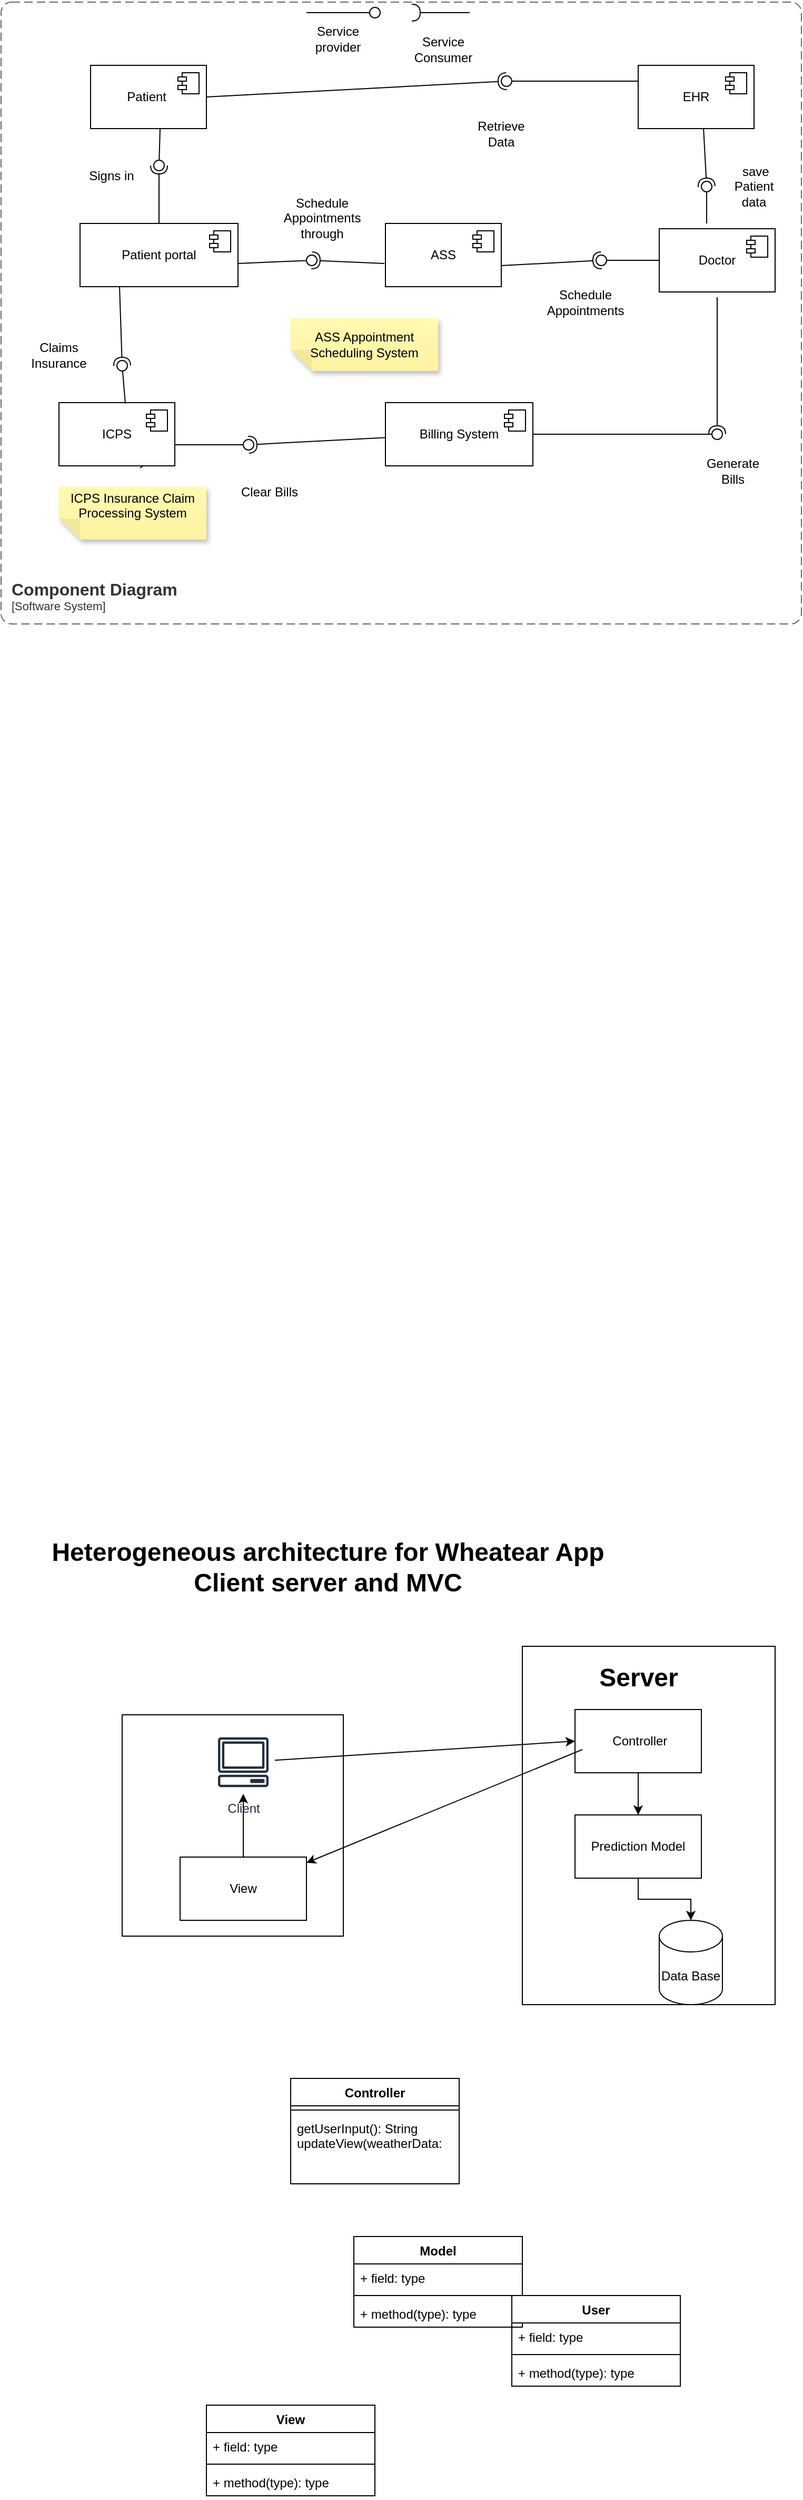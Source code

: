 <mxfile version="22.1.7" type="github">
  <diagram name="Page-1" id="26w9j2wI0-lYgM_mEvnE">
    <mxGraphModel dx="1760" dy="3068" grid="1" gridSize="10" guides="1" tooltips="1" connect="1" arrows="1" fold="1" page="1" pageScale="1" pageWidth="850" pageHeight="1100" math="0" shadow="0">
      <root>
        <mxCell id="0" />
        <mxCell id="1" parent="0" />
        <mxCell id="BVXd0zfF_OTjkGZNNh8Z-2" value="" style="rounded=0;whiteSpace=wrap;html=1;" parent="1" vertex="1">
          <mxGeometry x="520" y="70" width="240" height="340" as="geometry" />
        </mxCell>
        <mxCell id="BVXd0zfF_OTjkGZNNh8Z-21" style="edgeStyle=orthogonalEdgeStyle;rounded=0;orthogonalLoop=1;jettySize=auto;html=1;" parent="1" source="BVXd0zfF_OTjkGZNNh8Z-3" target="BVXd0zfF_OTjkGZNNh8Z-5" edge="1">
          <mxGeometry relative="1" as="geometry" />
        </mxCell>
        <mxCell id="BVXd0zfF_OTjkGZNNh8Z-3" value="Prediction Model" style="rounded=0;whiteSpace=wrap;html=1;" parent="1" vertex="1">
          <mxGeometry x="570" y="230" width="120" height="60" as="geometry" />
        </mxCell>
        <mxCell id="BVXd0zfF_OTjkGZNNh8Z-20" value="" style="edgeStyle=orthogonalEdgeStyle;rounded=0;orthogonalLoop=1;jettySize=auto;html=1;" parent="1" source="BVXd0zfF_OTjkGZNNh8Z-4" target="BVXd0zfF_OTjkGZNNh8Z-3" edge="1">
          <mxGeometry relative="1" as="geometry" />
        </mxCell>
        <mxCell id="BVXd0zfF_OTjkGZNNh8Z-4" value="&amp;nbsp;Controller" style="rounded=0;whiteSpace=wrap;html=1;" parent="1" vertex="1">
          <mxGeometry x="570" y="130" width="120" height="60" as="geometry" />
        </mxCell>
        <mxCell id="BVXd0zfF_OTjkGZNNh8Z-5" value="Data Base&lt;br&gt;" style="shape=cylinder3;whiteSpace=wrap;html=1;boundedLbl=1;backgroundOutline=1;size=15;" parent="1" vertex="1">
          <mxGeometry x="650" y="330" width="60" height="80" as="geometry" />
        </mxCell>
        <mxCell id="BVXd0zfF_OTjkGZNNh8Z-9" value="" style="whiteSpace=wrap;html=1;aspect=fixed;" parent="1" vertex="1">
          <mxGeometry x="140" y="135" width="210" height="210" as="geometry" />
        </mxCell>
        <mxCell id="BVXd0zfF_OTjkGZNNh8Z-15" value="" style="edgeStyle=orthogonalEdgeStyle;rounded=0;orthogonalLoop=1;jettySize=auto;html=1;" parent="1" source="BVXd0zfF_OTjkGZNNh8Z-10" target="BVXd0zfF_OTjkGZNNh8Z-11" edge="1">
          <mxGeometry relative="1" as="geometry" />
        </mxCell>
        <mxCell id="BVXd0zfF_OTjkGZNNh8Z-10" value="View" style="rounded=0;whiteSpace=wrap;html=1;" parent="1" vertex="1">
          <mxGeometry x="195" y="270" width="120" height="60" as="geometry" />
        </mxCell>
        <mxCell id="BVXd0zfF_OTjkGZNNh8Z-11" value="Client" style="sketch=0;outlineConnect=0;fontColor=#232F3E;gradientColor=none;strokeColor=#232F3E;fillColor=#ffffff;dashed=0;verticalLabelPosition=bottom;verticalAlign=top;align=center;html=1;fontSize=12;fontStyle=0;aspect=fixed;shape=mxgraph.aws4.resourceIcon;resIcon=mxgraph.aws4.client;" parent="1" vertex="1">
          <mxGeometry x="225" y="150" width="60" height="60" as="geometry" />
        </mxCell>
        <mxCell id="BVXd0zfF_OTjkGZNNh8Z-12" value="Server&lt;br&gt;" style="text;strokeColor=none;fillColor=none;html=1;fontSize=24;fontStyle=1;verticalAlign=middle;align=center;" parent="1" vertex="1">
          <mxGeometry x="580" y="80" width="100" height="40" as="geometry" />
        </mxCell>
        <mxCell id="BVXd0zfF_OTjkGZNNh8Z-13" value="" style="endArrow=classic;html=1;rounded=0;entryX=0;entryY=0.5;entryDx=0;entryDy=0;" parent="1" source="BVXd0zfF_OTjkGZNNh8Z-11" target="BVXd0zfF_OTjkGZNNh8Z-4" edge="1">
          <mxGeometry width="50" height="50" relative="1" as="geometry">
            <mxPoint x="400" y="230" as="sourcePoint" />
            <mxPoint x="450" y="180" as="targetPoint" />
          </mxGeometry>
        </mxCell>
        <mxCell id="BVXd0zfF_OTjkGZNNh8Z-18" value="" style="endArrow=classic;html=1;rounded=0;exitX=0.058;exitY=0.633;exitDx=0;exitDy=0;exitPerimeter=0;" parent="1" source="BVXd0zfF_OTjkGZNNh8Z-4" target="BVXd0zfF_OTjkGZNNh8Z-10" edge="1">
          <mxGeometry width="50" height="50" relative="1" as="geometry">
            <mxPoint x="400" y="230" as="sourcePoint" />
            <mxPoint x="450" y="180" as="targetPoint" />
          </mxGeometry>
        </mxCell>
        <mxCell id="BVXd0zfF_OTjkGZNNh8Z-23" value="Heterogeneous architecture for Wheatear App&lt;br&gt;Client server and MVC&lt;br&gt;&amp;nbsp;&amp;nbsp;" style="text;strokeColor=none;fillColor=none;html=1;fontSize=24;fontStyle=1;verticalAlign=middle;align=center;" parent="1" vertex="1">
          <mxGeometry x="285" y="-10" width="100" height="40" as="geometry" />
        </mxCell>
        <mxCell id="BVXd0zfF_OTjkGZNNh8Z-24" value="Controller" style="swimlane;fontStyle=1;align=center;verticalAlign=top;childLayout=stackLayout;horizontal=1;startSize=26;horizontalStack=0;resizeParent=1;resizeParentMax=0;resizeLast=0;collapsible=1;marginBottom=0;whiteSpace=wrap;html=1;" parent="1" vertex="1">
          <mxGeometry x="300" y="480" width="160" height="100" as="geometry" />
        </mxCell>
        <mxCell id="BVXd0zfF_OTjkGZNNh8Z-26" value="" style="line;strokeWidth=1;fillColor=none;align=left;verticalAlign=middle;spacingTop=-1;spacingLeft=3;spacingRight=3;rotatable=0;labelPosition=right;points=[];portConstraint=eastwest;strokeColor=inherit;" parent="BVXd0zfF_OTjkGZNNh8Z-24" vertex="1">
          <mxGeometry y="26" width="160" height="8" as="geometry" />
        </mxCell>
        <mxCell id="BVXd0zfF_OTjkGZNNh8Z-27" value="getUserInput(): String&lt;br&gt;updateView(weatherData:&amp;nbsp;" style="text;strokeColor=none;fillColor=none;align=left;verticalAlign=top;spacingLeft=4;spacingRight=4;overflow=hidden;rotatable=0;points=[[0,0.5],[1,0.5]];portConstraint=eastwest;whiteSpace=wrap;html=1;" parent="BVXd0zfF_OTjkGZNNh8Z-24" vertex="1">
          <mxGeometry y="34" width="160" height="66" as="geometry" />
        </mxCell>
        <mxCell id="BVXd0zfF_OTjkGZNNh8Z-28" value="Model" style="swimlane;fontStyle=1;align=center;verticalAlign=top;childLayout=stackLayout;horizontal=1;startSize=26;horizontalStack=0;resizeParent=1;resizeParentMax=0;resizeLast=0;collapsible=1;marginBottom=0;whiteSpace=wrap;html=1;" parent="1" vertex="1">
          <mxGeometry x="360" y="630" width="160" height="86" as="geometry" />
        </mxCell>
        <mxCell id="BVXd0zfF_OTjkGZNNh8Z-29" value="+ field: type" style="text;strokeColor=none;fillColor=none;align=left;verticalAlign=top;spacingLeft=4;spacingRight=4;overflow=hidden;rotatable=0;points=[[0,0.5],[1,0.5]];portConstraint=eastwest;whiteSpace=wrap;html=1;" parent="BVXd0zfF_OTjkGZNNh8Z-28" vertex="1">
          <mxGeometry y="26" width="160" height="26" as="geometry" />
        </mxCell>
        <mxCell id="BVXd0zfF_OTjkGZNNh8Z-30" value="" style="line;strokeWidth=1;fillColor=none;align=left;verticalAlign=middle;spacingTop=-1;spacingLeft=3;spacingRight=3;rotatable=0;labelPosition=right;points=[];portConstraint=eastwest;strokeColor=inherit;" parent="BVXd0zfF_OTjkGZNNh8Z-28" vertex="1">
          <mxGeometry y="52" width="160" height="8" as="geometry" />
        </mxCell>
        <mxCell id="BVXd0zfF_OTjkGZNNh8Z-31" value="+ method(type): type" style="text;strokeColor=none;fillColor=none;align=left;verticalAlign=top;spacingLeft=4;spacingRight=4;overflow=hidden;rotatable=0;points=[[0,0.5],[1,0.5]];portConstraint=eastwest;whiteSpace=wrap;html=1;" parent="BVXd0zfF_OTjkGZNNh8Z-28" vertex="1">
          <mxGeometry y="60" width="160" height="26" as="geometry" />
        </mxCell>
        <mxCell id="BVXd0zfF_OTjkGZNNh8Z-32" value="View" style="swimlane;fontStyle=1;align=center;verticalAlign=top;childLayout=stackLayout;horizontal=1;startSize=26;horizontalStack=0;resizeParent=1;resizeParentMax=0;resizeLast=0;collapsible=1;marginBottom=0;whiteSpace=wrap;html=1;" parent="1" vertex="1">
          <mxGeometry x="220" y="790" width="160" height="86" as="geometry" />
        </mxCell>
        <mxCell id="BVXd0zfF_OTjkGZNNh8Z-33" value="+ field: type" style="text;strokeColor=none;fillColor=none;align=left;verticalAlign=top;spacingLeft=4;spacingRight=4;overflow=hidden;rotatable=0;points=[[0,0.5],[1,0.5]];portConstraint=eastwest;whiteSpace=wrap;html=1;" parent="BVXd0zfF_OTjkGZNNh8Z-32" vertex="1">
          <mxGeometry y="26" width="160" height="26" as="geometry" />
        </mxCell>
        <mxCell id="BVXd0zfF_OTjkGZNNh8Z-34" value="" style="line;strokeWidth=1;fillColor=none;align=left;verticalAlign=middle;spacingTop=-1;spacingLeft=3;spacingRight=3;rotatable=0;labelPosition=right;points=[];portConstraint=eastwest;strokeColor=inherit;" parent="BVXd0zfF_OTjkGZNNh8Z-32" vertex="1">
          <mxGeometry y="52" width="160" height="8" as="geometry" />
        </mxCell>
        <mxCell id="BVXd0zfF_OTjkGZNNh8Z-35" value="+ method(type): type" style="text;strokeColor=none;fillColor=none;align=left;verticalAlign=top;spacingLeft=4;spacingRight=4;overflow=hidden;rotatable=0;points=[[0,0.5],[1,0.5]];portConstraint=eastwest;whiteSpace=wrap;html=1;" parent="BVXd0zfF_OTjkGZNNh8Z-32" vertex="1">
          <mxGeometry y="60" width="160" height="26" as="geometry" />
        </mxCell>
        <mxCell id="BVXd0zfF_OTjkGZNNh8Z-36" value="User&lt;br&gt;" style="swimlane;fontStyle=1;align=center;verticalAlign=top;childLayout=stackLayout;horizontal=1;startSize=26;horizontalStack=0;resizeParent=1;resizeParentMax=0;resizeLast=0;collapsible=1;marginBottom=0;whiteSpace=wrap;html=1;" parent="1" vertex="1">
          <mxGeometry x="510" y="686" width="160" height="86" as="geometry" />
        </mxCell>
        <mxCell id="BVXd0zfF_OTjkGZNNh8Z-37" value="+ field: type" style="text;strokeColor=none;fillColor=none;align=left;verticalAlign=top;spacingLeft=4;spacingRight=4;overflow=hidden;rotatable=0;points=[[0,0.5],[1,0.5]];portConstraint=eastwest;whiteSpace=wrap;html=1;" parent="BVXd0zfF_OTjkGZNNh8Z-36" vertex="1">
          <mxGeometry y="26" width="160" height="26" as="geometry" />
        </mxCell>
        <mxCell id="BVXd0zfF_OTjkGZNNh8Z-38" value="" style="line;strokeWidth=1;fillColor=none;align=left;verticalAlign=middle;spacingTop=-1;spacingLeft=3;spacingRight=3;rotatable=0;labelPosition=right;points=[];portConstraint=eastwest;strokeColor=inherit;" parent="BVXd0zfF_OTjkGZNNh8Z-36" vertex="1">
          <mxGeometry y="52" width="160" height="8" as="geometry" />
        </mxCell>
        <mxCell id="BVXd0zfF_OTjkGZNNh8Z-39" value="+ method(type): type" style="text;strokeColor=none;fillColor=none;align=left;verticalAlign=top;spacingLeft=4;spacingRight=4;overflow=hidden;rotatable=0;points=[[0,0.5],[1,0.5]];portConstraint=eastwest;whiteSpace=wrap;html=1;" parent="BVXd0zfF_OTjkGZNNh8Z-36" vertex="1">
          <mxGeometry y="60" width="160" height="26" as="geometry" />
        </mxCell>
        <mxCell id="BVXd0zfF_OTjkGZNNh8Z-40" value="" style="rounded=0;orthogonalLoop=1;jettySize=auto;html=1;endArrow=halfCircle;endFill=0;endSize=6;strokeWidth=1;sketch=0;exitX=0;exitY=0.75;exitDx=0;exitDy=0;" parent="1" edge="1">
          <mxGeometry relative="1" as="geometry">
            <mxPoint x="450" y="-1080" as="sourcePoint" />
            <mxPoint x="260" y="-1070" as="targetPoint" />
          </mxGeometry>
        </mxCell>
        <mxCell id="BVXd0zfF_OTjkGZNNh8Z-41" value="" style="rounded=0;orthogonalLoop=1;jettySize=auto;html=1;endArrow=oval;endFill=0;sketch=0;sourcePerimeterSpacing=0;targetPerimeterSpacing=0;endSize=10;exitX=0.7;exitY=1.033;exitDx=0;exitDy=0;exitPerimeter=0;" parent="1" source="BVXd0zfF_OTjkGZNNh8Z-43" edge="1">
          <mxGeometry relative="1" as="geometry">
            <mxPoint x="170" y="-1050" as="sourcePoint" />
            <mxPoint x="260" y="-1070" as="targetPoint" />
            <Array as="points">
              <mxPoint x="190" y="-1070" />
            </Array>
          </mxGeometry>
        </mxCell>
        <mxCell id="BVXd0zfF_OTjkGZNNh8Z-42" value="" style="ellipse;whiteSpace=wrap;html=1;align=center;aspect=fixed;fillColor=none;strokeColor=none;resizable=0;perimeter=centerPerimeter;rotatable=0;allowArrows=0;points=[];outlineConnect=1;" parent="1" vertex="1">
          <mxGeometry x="215" y="-1050" width="10" height="10" as="geometry" />
        </mxCell>
        <mxCell id="BVXd0zfF_OTjkGZNNh8Z-43" value="ICPS" style="html=1;dropTarget=0;whiteSpace=wrap;" parent="1" vertex="1">
          <mxGeometry x="80" y="-1110" width="110" height="60" as="geometry" />
        </mxCell>
        <mxCell id="BVXd0zfF_OTjkGZNNh8Z-44" value="" style="shape=module;jettyWidth=8;jettyHeight=4;" parent="BVXd0zfF_OTjkGZNNh8Z-43" vertex="1">
          <mxGeometry x="1" width="20" height="20" relative="1" as="geometry">
            <mxPoint x="-27" y="7" as="offset" />
          </mxGeometry>
        </mxCell>
        <mxCell id="BVXd0zfF_OTjkGZNNh8Z-45" value="ASS" style="html=1;dropTarget=0;whiteSpace=wrap;" parent="1" vertex="1">
          <mxGeometry x="390" y="-1280" width="110" height="60" as="geometry" />
        </mxCell>
        <mxCell id="BVXd0zfF_OTjkGZNNh8Z-46" value="" style="shape=module;jettyWidth=8;jettyHeight=4;" parent="BVXd0zfF_OTjkGZNNh8Z-45" vertex="1">
          <mxGeometry x="1" width="20" height="20" relative="1" as="geometry">
            <mxPoint x="-27" y="7" as="offset" />
          </mxGeometry>
        </mxCell>
        <mxCell id="BVXd0zfF_OTjkGZNNh8Z-47" value="Patient portal" style="html=1;dropTarget=0;whiteSpace=wrap;" parent="1" vertex="1">
          <mxGeometry x="100" y="-1280" width="150" height="60" as="geometry" />
        </mxCell>
        <mxCell id="BVXd0zfF_OTjkGZNNh8Z-48" value="" style="shape=module;jettyWidth=8;jettyHeight=4;" parent="BVXd0zfF_OTjkGZNNh8Z-47" vertex="1">
          <mxGeometry x="1" width="20" height="20" relative="1" as="geometry">
            <mxPoint x="-27" y="7" as="offset" />
          </mxGeometry>
        </mxCell>
        <mxCell id="BVXd0zfF_OTjkGZNNh8Z-49" value="Billing System" style="html=1;dropTarget=0;whiteSpace=wrap;" parent="1" vertex="1">
          <mxGeometry x="390" y="-1110" width="140" height="60" as="geometry" />
        </mxCell>
        <mxCell id="BVXd0zfF_OTjkGZNNh8Z-50" value="" style="shape=module;jettyWidth=8;jettyHeight=4;" parent="BVXd0zfF_OTjkGZNNh8Z-49" vertex="1">
          <mxGeometry x="1" width="20" height="20" relative="1" as="geometry">
            <mxPoint x="-27" y="7" as="offset" />
          </mxGeometry>
        </mxCell>
        <mxCell id="BVXd0zfF_OTjkGZNNh8Z-51" value="EHR" style="html=1;dropTarget=0;whiteSpace=wrap;" parent="1" vertex="1">
          <mxGeometry x="630" y="-1430" width="110" height="60" as="geometry" />
        </mxCell>
        <mxCell id="BVXd0zfF_OTjkGZNNh8Z-52" value="" style="shape=module;jettyWidth=8;jettyHeight=4;" parent="BVXd0zfF_OTjkGZNNh8Z-51" vertex="1">
          <mxGeometry x="1" width="20" height="20" relative="1" as="geometry">
            <mxPoint x="-27" y="7" as="offset" />
          </mxGeometry>
        </mxCell>
        <mxCell id="BVXd0zfF_OTjkGZNNh8Z-53" value="Doctor&lt;br&gt;" style="html=1;dropTarget=0;whiteSpace=wrap;" parent="1" vertex="1">
          <mxGeometry x="650" y="-1275" width="110" height="60" as="geometry" />
        </mxCell>
        <mxCell id="BVXd0zfF_OTjkGZNNh8Z-54" value="" style="shape=module;jettyWidth=8;jettyHeight=4;" parent="BVXd0zfF_OTjkGZNNh8Z-53" vertex="1">
          <mxGeometry x="1" width="20" height="20" relative="1" as="geometry">
            <mxPoint x="-27" y="7" as="offset" />
          </mxGeometry>
        </mxCell>
        <mxCell id="BVXd0zfF_OTjkGZNNh8Z-55" value="ICPS Insurance Claim Processing System&lt;br&gt;&lt;br&gt;" style="shape=note;whiteSpace=wrap;html=1;backgroundOutline=1;fontColor=#000000;darkOpacity=0.05;fillColor=#FFF9B2;strokeColor=none;fillStyle=solid;direction=west;gradientDirection=north;gradientColor=#FFF2A1;shadow=1;size=20;pointerEvents=1;" parent="1" vertex="1">
          <mxGeometry x="80" y="-1030" width="140" height="50" as="geometry" />
        </mxCell>
        <mxCell id="BVXd0zfF_OTjkGZNNh8Z-56" value="" style="rounded=0;orthogonalLoop=1;jettySize=auto;html=1;endArrow=halfCircle;endFill=0;endSize=6;strokeWidth=1;sketch=0;exitX=-0.009;exitY=0.633;exitDx=0;exitDy=0;exitPerimeter=0;" parent="1" source="BVXd0zfF_OTjkGZNNh8Z-45" target="BVXd0zfF_OTjkGZNNh8Z-58" edge="1">
          <mxGeometry relative="1" as="geometry">
            <mxPoint x="340" y="-1245" as="sourcePoint" />
          </mxGeometry>
        </mxCell>
        <mxCell id="BVXd0zfF_OTjkGZNNh8Z-57" value="" style="rounded=0;orthogonalLoop=1;jettySize=auto;html=1;endArrow=oval;endFill=0;sketch=0;sourcePerimeterSpacing=0;targetPerimeterSpacing=0;endSize=10;exitX=1;exitY=0.633;exitDx=0;exitDy=0;exitPerimeter=0;" parent="1" source="BVXd0zfF_OTjkGZNNh8Z-47" target="BVXd0zfF_OTjkGZNNh8Z-58" edge="1">
          <mxGeometry relative="1" as="geometry">
            <mxPoint x="300" y="-1245" as="sourcePoint" />
          </mxGeometry>
        </mxCell>
        <mxCell id="BVXd0zfF_OTjkGZNNh8Z-58" value="" style="ellipse;whiteSpace=wrap;html=1;align=center;aspect=fixed;fillColor=none;strokeColor=none;resizable=0;perimeter=centerPerimeter;rotatable=0;allowArrows=0;points=[];outlineConnect=1;" parent="1" vertex="1">
          <mxGeometry x="315" y="-1250" width="10" height="10" as="geometry" />
        </mxCell>
        <mxCell id="BVXd0zfF_OTjkGZNNh8Z-59" value="Patient&amp;nbsp;" style="html=1;dropTarget=0;whiteSpace=wrap;" parent="1" vertex="1">
          <mxGeometry x="110" y="-1430" width="110" height="60" as="geometry" />
        </mxCell>
        <mxCell id="BVXd0zfF_OTjkGZNNh8Z-60" value="" style="shape=module;jettyWidth=8;jettyHeight=4;" parent="BVXd0zfF_OTjkGZNNh8Z-59" vertex="1">
          <mxGeometry x="1" width="20" height="20" relative="1" as="geometry">
            <mxPoint x="-27" y="7" as="offset" />
          </mxGeometry>
        </mxCell>
        <mxCell id="BVXd0zfF_OTjkGZNNh8Z-61" value="" style="ellipse;whiteSpace=wrap;html=1;align=center;aspect=fixed;fillColor=none;strokeColor=none;resizable=0;perimeter=centerPerimeter;rotatable=0;allowArrows=0;points=[];outlineConnect=1;" parent="1" vertex="1">
          <mxGeometry x="305" y="-1330" width="10" height="10" as="geometry" />
        </mxCell>
        <mxCell id="BVXd0zfF_OTjkGZNNh8Z-62" value="" style="rounded=0;orthogonalLoop=1;jettySize=auto;html=1;endArrow=oval;endFill=0;sketch=0;sourcePerimeterSpacing=0;targetPerimeterSpacing=0;endSize=10;entryX=0.6;entryY=0.3;entryDx=0;entryDy=0;entryPerimeter=0;exitX=0.6;exitY=1;exitDx=0;exitDy=0;exitPerimeter=0;" parent="1" source="BVXd0zfF_OTjkGZNNh8Z-59" target="BVXd0zfF_OTjkGZNNh8Z-69" edge="1">
          <mxGeometry relative="1" as="geometry">
            <mxPoint x="195" y="-1360" as="sourcePoint" />
          </mxGeometry>
        </mxCell>
        <mxCell id="BVXd0zfF_OTjkGZNNh8Z-63" value="" style="ellipse;whiteSpace=wrap;html=1;align=center;aspect=fixed;fillColor=none;strokeColor=none;resizable=0;perimeter=centerPerimeter;rotatable=0;allowArrows=0;points=[];outlineConnect=1;" parent="1" vertex="1">
          <mxGeometry x="195" y="-1350" width="10" height="10" as="geometry" />
        </mxCell>
        <mxCell id="BVXd0zfF_OTjkGZNNh8Z-64" value="" style="rounded=0;orthogonalLoop=1;jettySize=auto;html=1;endArrow=halfCircle;endFill=0;endSize=6;strokeWidth=1;sketch=0;exitX=0.564;exitY=1;exitDx=0;exitDy=0;exitPerimeter=0;" parent="1" source="BVXd0zfF_OTjkGZNNh8Z-51" target="BVXd0zfF_OTjkGZNNh8Z-66" edge="1">
          <mxGeometry relative="1" as="geometry">
            <mxPoint x="700" y="-1360" as="sourcePoint" />
          </mxGeometry>
        </mxCell>
        <mxCell id="BVXd0zfF_OTjkGZNNh8Z-65" value="" style="rounded=0;orthogonalLoop=1;jettySize=auto;html=1;endArrow=oval;endFill=0;sketch=0;sourcePerimeterSpacing=0;targetPerimeterSpacing=0;endSize=10;" parent="1" target="BVXd0zfF_OTjkGZNNh8Z-66" edge="1">
          <mxGeometry relative="1" as="geometry">
            <mxPoint x="695" y="-1280" as="sourcePoint" />
          </mxGeometry>
        </mxCell>
        <mxCell id="BVXd0zfF_OTjkGZNNh8Z-66" value="" style="ellipse;whiteSpace=wrap;html=1;align=center;aspect=fixed;fillColor=none;strokeColor=none;resizable=0;perimeter=centerPerimeter;rotatable=0;allowArrows=0;points=[];outlineConnect=1;" parent="1" vertex="1">
          <mxGeometry x="690" y="-1320" width="10" height="10" as="geometry" />
        </mxCell>
        <mxCell id="BVXd0zfF_OTjkGZNNh8Z-67" value="" style="ellipse;whiteSpace=wrap;html=1;align=center;aspect=fixed;fillColor=none;strokeColor=none;resizable=0;perimeter=centerPerimeter;rotatable=0;allowArrows=0;points=[];outlineConnect=1;" parent="1" vertex="1">
          <mxGeometry x="440" y="-1280" width="10" height="10" as="geometry" />
        </mxCell>
        <mxCell id="BVXd0zfF_OTjkGZNNh8Z-68" value="" style="rounded=0;orthogonalLoop=1;jettySize=auto;html=1;endArrow=halfCircle;endFill=0;endSize=6;strokeWidth=1;sketch=0;fontSize=12;curved=1;exitX=0.5;exitY=0;exitDx=0;exitDy=0;" parent="1" source="BVXd0zfF_OTjkGZNNh8Z-47" target="BVXd0zfF_OTjkGZNNh8Z-69" edge="1">
          <mxGeometry relative="1" as="geometry">
            <mxPoint x="195" y="-1315" as="sourcePoint" />
          </mxGeometry>
        </mxCell>
        <mxCell id="BVXd0zfF_OTjkGZNNh8Z-69" value="" style="ellipse;whiteSpace=wrap;html=1;align=center;aspect=fixed;fillColor=none;strokeColor=none;resizable=0;perimeter=centerPerimeter;rotatable=0;allowArrows=0;points=[];outlineConnect=1;" parent="1" vertex="1">
          <mxGeometry x="170" y="-1340" width="10" height="10" as="geometry" />
        </mxCell>
        <mxCell id="BVXd0zfF_OTjkGZNNh8Z-70" value="" style="rounded=0;orthogonalLoop=1;jettySize=auto;html=1;endArrow=oval;endFill=0;sketch=0;sourcePerimeterSpacing=0;targetPerimeterSpacing=0;endSize=10;exitX=0;exitY=0.5;exitDx=0;exitDy=0;" parent="1" source="BVXd0zfF_OTjkGZNNh8Z-53" target="BVXd0zfF_OTjkGZNNh8Z-72" edge="1">
          <mxGeometry relative="1" as="geometry">
            <mxPoint x="530" y="-1175" as="sourcePoint" />
          </mxGeometry>
        </mxCell>
        <mxCell id="BVXd0zfF_OTjkGZNNh8Z-71" value="" style="rounded=0;orthogonalLoop=1;jettySize=auto;html=1;endArrow=halfCircle;endFill=0;endSize=6;strokeWidth=1;sketch=0;exitX=1;exitY=0.5;exitDx=0;exitDy=0;entryX=0;entryY=0.5;entryDx=0;entryDy=0;entryPerimeter=0;" parent="1" target="BVXd0zfF_OTjkGZNNh8Z-72" edge="1">
          <mxGeometry relative="1" as="geometry">
            <mxPoint x="500" y="-1240" as="sourcePoint" />
            <mxPoint x="590" y="-1250" as="targetPoint" />
            <Array as="points" />
          </mxGeometry>
        </mxCell>
        <mxCell id="BVXd0zfF_OTjkGZNNh8Z-72" value="" style="ellipse;whiteSpace=wrap;html=1;align=center;aspect=fixed;fillColor=none;strokeColor=none;resizable=0;perimeter=centerPerimeter;rotatable=0;allowArrows=0;points=[];outlineConnect=1;" parent="1" vertex="1">
          <mxGeometry x="590" y="-1250" width="10" height="10" as="geometry" />
        </mxCell>
        <mxCell id="BVXd0zfF_OTjkGZNNh8Z-73" value="" style="rounded=0;orthogonalLoop=1;jettySize=auto;html=1;endArrow=halfCircle;endFill=0;endSize=6;strokeWidth=1;sketch=0;exitX=0.25;exitY=1;exitDx=0;exitDy=0;" parent="1" source="BVXd0zfF_OTjkGZNNh8Z-47" target="BVXd0zfF_OTjkGZNNh8Z-75" edge="1">
          <mxGeometry relative="1" as="geometry">
            <mxPoint x="160" y="-1145" as="sourcePoint" />
          </mxGeometry>
        </mxCell>
        <mxCell id="BVXd0zfF_OTjkGZNNh8Z-74" value="" style="rounded=0;orthogonalLoop=1;jettySize=auto;html=1;endArrow=oval;endFill=0;sketch=0;sourcePerimeterSpacing=0;targetPerimeterSpacing=0;endSize=10;exitX=0.573;exitY=0.017;exitDx=0;exitDy=0;exitPerimeter=0;" parent="1" source="BVXd0zfF_OTjkGZNNh8Z-43" target="BVXd0zfF_OTjkGZNNh8Z-75" edge="1">
          <mxGeometry relative="1" as="geometry">
            <mxPoint x="140" y="-1120" as="sourcePoint" />
          </mxGeometry>
        </mxCell>
        <mxCell id="BVXd0zfF_OTjkGZNNh8Z-75" value="" style="ellipse;whiteSpace=wrap;html=1;align=center;aspect=fixed;fillColor=none;strokeColor=none;resizable=0;perimeter=centerPerimeter;rotatable=0;allowArrows=0;points=[];outlineConnect=1;" parent="1" vertex="1">
          <mxGeometry x="135" y="-1150" width="10" height="10" as="geometry" />
        </mxCell>
        <mxCell id="BVXd0zfF_OTjkGZNNh8Z-76" value="" style="rounded=0;orthogonalLoop=1;jettySize=auto;html=1;endArrow=halfCircle;endFill=0;endSize=6;strokeWidth=1;sketch=0;" parent="1" target="BVXd0zfF_OTjkGZNNh8Z-78" edge="1">
          <mxGeometry relative="1" as="geometry">
            <mxPoint x="705" y="-1210" as="sourcePoint" />
          </mxGeometry>
        </mxCell>
        <mxCell id="BVXd0zfF_OTjkGZNNh8Z-77" value="" style="rounded=0;orthogonalLoop=1;jettySize=auto;html=1;endArrow=oval;endFill=0;sketch=0;sourcePerimeterSpacing=0;targetPerimeterSpacing=0;endSize=10;exitX=1;exitY=0.5;exitDx=0;exitDy=0;" parent="1" source="BVXd0zfF_OTjkGZNNh8Z-49" target="BVXd0zfF_OTjkGZNNh8Z-78" edge="1">
          <mxGeometry relative="1" as="geometry">
            <mxPoint x="685" y="-1065" as="sourcePoint" />
          </mxGeometry>
        </mxCell>
        <mxCell id="BVXd0zfF_OTjkGZNNh8Z-78" value="" style="ellipse;whiteSpace=wrap;html=1;align=center;aspect=fixed;fillColor=none;strokeColor=none;resizable=0;perimeter=centerPerimeter;rotatable=0;allowArrows=0;points=[];outlineConnect=1;" parent="1" vertex="1">
          <mxGeometry x="700" y="-1085" width="10" height="10" as="geometry" />
        </mxCell>
        <mxCell id="BVXd0zfF_OTjkGZNNh8Z-79" value="" style="rounded=0;orthogonalLoop=1;jettySize=auto;html=1;endArrow=halfCircle;endFill=0;endSize=6;strokeWidth=1;sketch=0;exitX=1;exitY=0.5;exitDx=0;exitDy=0;" parent="1" source="BVXd0zfF_OTjkGZNNh8Z-59" target="BVXd0zfF_OTjkGZNNh8Z-81" edge="1">
          <mxGeometry relative="1" as="geometry">
            <mxPoint x="530" y="-1400" as="sourcePoint" />
          </mxGeometry>
        </mxCell>
        <mxCell id="BVXd0zfF_OTjkGZNNh8Z-80" value="" style="rounded=0;orthogonalLoop=1;jettySize=auto;html=1;endArrow=oval;endFill=0;sketch=0;sourcePerimeterSpacing=0;targetPerimeterSpacing=0;endSize=10;exitX=0;exitY=0.25;exitDx=0;exitDy=0;" parent="1" source="BVXd0zfF_OTjkGZNNh8Z-51" target="BVXd0zfF_OTjkGZNNh8Z-81" edge="1">
          <mxGeometry relative="1" as="geometry">
            <mxPoint x="490" y="-1400" as="sourcePoint" />
          </mxGeometry>
        </mxCell>
        <mxCell id="BVXd0zfF_OTjkGZNNh8Z-81" value="" style="ellipse;whiteSpace=wrap;html=1;align=center;aspect=fixed;fillColor=none;strokeColor=none;resizable=0;perimeter=centerPerimeter;rotatable=0;allowArrows=0;points=[];outlineConnect=1;" parent="1" vertex="1">
          <mxGeometry x="500" y="-1420" width="10" height="10" as="geometry" />
        </mxCell>
        <mxCell id="BVXd0zfF_OTjkGZNNh8Z-82" value="ASS Appointment Scheduling System" style="shape=note;whiteSpace=wrap;html=1;backgroundOutline=1;fontColor=#000000;darkOpacity=0.05;fillColor=#FFF9B2;strokeColor=none;fillStyle=solid;direction=west;gradientDirection=north;gradientColor=#FFF2A1;shadow=1;size=20;pointerEvents=1;" parent="1" vertex="1">
          <mxGeometry x="300" y="-1190" width="140" height="50" as="geometry" />
        </mxCell>
        <mxCell id="pkd-vHQEvRsohSuBBgW--3" value="" style="rounded=0;orthogonalLoop=1;jettySize=auto;html=1;endArrow=oval;endFill=0;sketch=0;sourcePerimeterSpacing=0;targetPerimeterSpacing=0;endSize=10;" edge="1" parent="1">
          <mxGeometry relative="1" as="geometry">
            <mxPoint x="315" y="-1480" as="sourcePoint" />
            <mxPoint x="380" y="-1480" as="targetPoint" />
          </mxGeometry>
        </mxCell>
        <mxCell id="pkd-vHQEvRsohSuBBgW--4" value="" style="ellipse;whiteSpace=wrap;html=1;align=center;aspect=fixed;fillColor=none;strokeColor=none;resizable=0;perimeter=centerPerimeter;rotatable=0;allowArrows=0;points=[];outlineConnect=1;" vertex="1" parent="1">
          <mxGeometry x="400" y="-1470" width="10" height="10" as="geometry" />
        </mxCell>
        <mxCell id="pkd-vHQEvRsohSuBBgW--8" value="" style="ellipse;whiteSpace=wrap;html=1;align=center;aspect=fixed;fillColor=none;strokeColor=none;resizable=0;perimeter=centerPerimeter;rotatable=0;allowArrows=0;points=[];outlineConnect=1;" vertex="1" parent="1">
          <mxGeometry x="470" y="-1480" width="10" height="10" as="geometry" />
        </mxCell>
        <mxCell id="pkd-vHQEvRsohSuBBgW--9" value="Service provider" style="text;html=1;strokeColor=none;fillColor=none;align=center;verticalAlign=middle;whiteSpace=wrap;rounded=0;" vertex="1" parent="1">
          <mxGeometry x="315" y="-1470" width="60" height="30" as="geometry" />
        </mxCell>
        <mxCell id="pkd-vHQEvRsohSuBBgW--10" value="Service Consumer" style="text;html=1;strokeColor=none;fillColor=none;align=center;verticalAlign=middle;whiteSpace=wrap;rounded=0;" vertex="1" parent="1">
          <mxGeometry x="415" y="-1460" width="60" height="30" as="geometry" />
        </mxCell>
        <mxCell id="pkd-vHQEvRsohSuBBgW--11" value="" style="rounded=0;orthogonalLoop=1;jettySize=auto;html=1;endArrow=halfCircle;endFill=0;endSize=6;strokeWidth=1;sketch=0;fontSize=12;curved=1;" edge="1" parent="1">
          <mxGeometry relative="1" as="geometry">
            <mxPoint x="470" y="-1480" as="sourcePoint" />
            <mxPoint x="415" y="-1480" as="targetPoint" />
            <Array as="points">
              <mxPoint x="430" y="-1480" />
            </Array>
          </mxGeometry>
        </mxCell>
        <mxCell id="pkd-vHQEvRsohSuBBgW--12" value="Retrieve Data" style="text;html=1;strokeColor=none;fillColor=none;align=center;verticalAlign=middle;whiteSpace=wrap;rounded=0;" vertex="1" parent="1">
          <mxGeometry x="470" y="-1380" width="60" height="30" as="geometry" />
        </mxCell>
        <mxCell id="pkd-vHQEvRsohSuBBgW--13" value="&amp;nbsp;save Patient data" style="text;html=1;strokeColor=none;fillColor=none;align=center;verticalAlign=middle;whiteSpace=wrap;rounded=0;" vertex="1" parent="1">
          <mxGeometry x="710" y="-1330" width="60" height="30" as="geometry" />
        </mxCell>
        <mxCell id="pkd-vHQEvRsohSuBBgW--14" value="Schedule Appointments" style="text;html=1;strokeColor=none;fillColor=none;align=center;verticalAlign=middle;whiteSpace=wrap;rounded=0;" vertex="1" parent="1">
          <mxGeometry x="550" y="-1220" width="60" height="30" as="geometry" />
        </mxCell>
        <mxCell id="pkd-vHQEvRsohSuBBgW--15" value="Schedule Appointments through" style="text;html=1;strokeColor=none;fillColor=none;align=center;verticalAlign=middle;whiteSpace=wrap;rounded=0;" vertex="1" parent="1">
          <mxGeometry x="300" y="-1300" width="60" height="30" as="geometry" />
        </mxCell>
        <mxCell id="pkd-vHQEvRsohSuBBgW--16" value="Signs in" style="text;html=1;strokeColor=none;fillColor=none;align=center;verticalAlign=middle;whiteSpace=wrap;rounded=0;" vertex="1" parent="1">
          <mxGeometry x="100" y="-1340" width="60" height="30" as="geometry" />
        </mxCell>
        <mxCell id="pkd-vHQEvRsohSuBBgW--17" value="Claims Insurance" style="text;html=1;strokeColor=none;fillColor=none;align=center;verticalAlign=middle;whiteSpace=wrap;rounded=0;" vertex="1" parent="1">
          <mxGeometry x="50" y="-1170" width="60" height="30" as="geometry" />
        </mxCell>
        <mxCell id="pkd-vHQEvRsohSuBBgW--18" value="Clear Bills" style="text;html=1;strokeColor=none;fillColor=none;align=center;verticalAlign=middle;whiteSpace=wrap;rounded=0;" vertex="1" parent="1">
          <mxGeometry x="250" y="-1040" width="60" height="30" as="geometry" />
        </mxCell>
        <mxCell id="pkd-vHQEvRsohSuBBgW--19" value="Generate Bills" style="text;html=1;strokeColor=none;fillColor=none;align=center;verticalAlign=middle;whiteSpace=wrap;rounded=0;" vertex="1" parent="1">
          <mxGeometry x="690" y="-1060" width="60" height="30" as="geometry" />
        </mxCell>
        <object placeholders="1" c4Name="Component Diagram" c4Type="SystemScopeBoundary" c4Application="Software System" label="&lt;font style=&quot;font-size: 16px&quot;&gt;&lt;b&gt;&lt;div style=&quot;text-align: left&quot;&gt;%c4Name%&lt;/div&gt;&lt;/b&gt;&lt;/font&gt;&lt;div style=&quot;text-align: left&quot;&gt;[%c4Application%]&lt;/div&gt;" id="pkd-vHQEvRsohSuBBgW--20">
          <mxCell style="rounded=1;fontSize=11;whiteSpace=wrap;html=1;dashed=1;arcSize=20;fillColor=none;strokeColor=#666666;fontColor=#333333;labelBackgroundColor=none;align=left;verticalAlign=bottom;labelBorderColor=none;spacingTop=0;spacing=10;dashPattern=8 4;metaEdit=1;rotatable=0;perimeter=rectanglePerimeter;noLabel=0;labelPadding=0;allowArrows=0;connectable=0;expand=0;recursiveResize=0;editable=1;pointerEvents=0;absoluteArcSize=1;points=[[0.25,0,0],[0.5,0,0],[0.75,0,0],[1,0.25,0],[1,0.5,0],[1,0.75,0],[0.75,1,0],[0.5,1,0],[0.25,1,0],[0,0.75,0],[0,0.5,0],[0,0.25,0]];" vertex="1" parent="1">
            <mxGeometry x="25" y="-1490" width="760" height="590" as="geometry" />
          </mxCell>
        </object>
      </root>
    </mxGraphModel>
  </diagram>
</mxfile>
